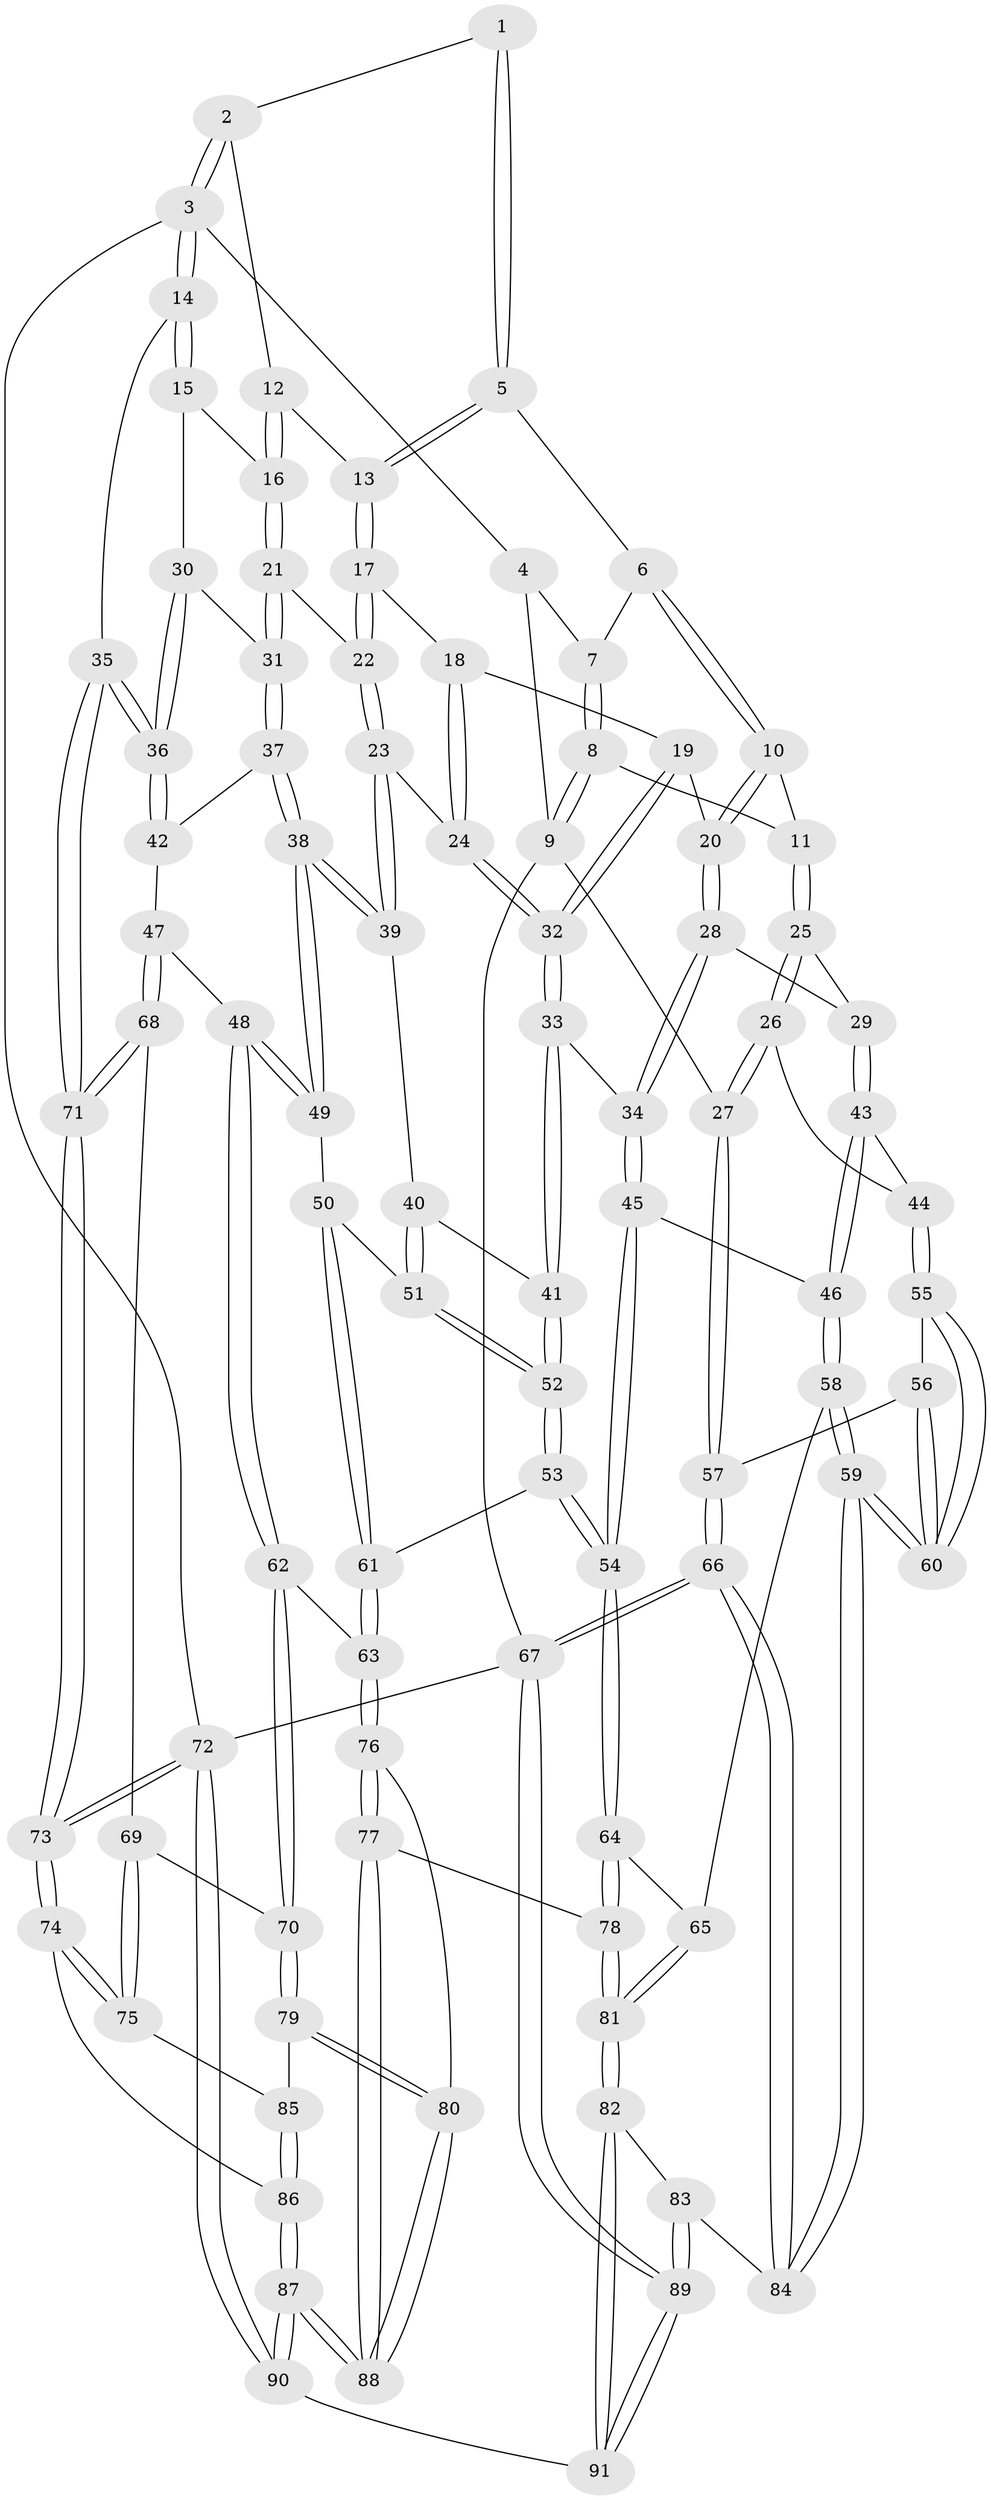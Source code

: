 // Generated by graph-tools (version 1.1) at 2025/11/02/27/25 16:11:51]
// undirected, 91 vertices, 224 edges
graph export_dot {
graph [start="1"]
  node [color=gray90,style=filled];
  1 [pos="+0.6885939036736328+0"];
  2 [pos="+1+0"];
  3 [pos="+1+0"];
  4 [pos="+0.22180347546588214+0"];
  5 [pos="+0.690001420733222+0.026521899357481317"];
  6 [pos="+0.3743569832451125+0.09858005640778797"];
  7 [pos="+0.2365328657173204+0"];
  8 [pos="+0.15083450794049738+0.12611791567524253"];
  9 [pos="+0+0.27400215500447506"];
  10 [pos="+0.3921502738279474+0.2265079945475939"];
  11 [pos="+0.22488231072622947+0.24005482564981262"];
  12 [pos="+0.8921473633237312+0.12930506383975787"];
  13 [pos="+0.6966341266291861+0.0559635836159471"];
  14 [pos="+1+0.206650031995002"];
  15 [pos="+1+0.2089151895817089"];
  16 [pos="+0.9745903381345764+0.19871952176930516"];
  17 [pos="+0.6835874688786997+0.10253360648760051"];
  18 [pos="+0.6367732558689232+0.16255286465515825"];
  19 [pos="+0.48609760422158704+0.252160134414224"];
  20 [pos="+0.4076028149630032+0.24155408576796708"];
  21 [pos="+0.863274310627364+0.3124618681449109"];
  22 [pos="+0.7852133223077292+0.27703361711791796"];
  23 [pos="+0.7094140735602473+0.38940424644560157"];
  24 [pos="+0.6597917408052546+0.36514713222491774"];
  25 [pos="+0.1950630917954626+0.319638348487412"];
  26 [pos="+0.050169348509711886+0.40020474968033765"];
  27 [pos="+0+0.4027525367238149"];
  28 [pos="+0.3450099437428873+0.4138861719203687"];
  29 [pos="+0.32632068035675754+0.4268612661676912"];
  30 [pos="+0.9554580040907098+0.35482933186610505"];
  31 [pos="+0.8797273510443335+0.4104104822089322"];
  32 [pos="+0.5451854484847072+0.40932644395699214"];
  33 [pos="+0.5310438831140709+0.44945103719617974"];
  34 [pos="+0.5113742210885078+0.4547541242996983"];
  35 [pos="+1+0.42414411049809303"];
  36 [pos="+1+0.42444716723526776"];
  37 [pos="+0.8784983313740754+0.428515421565366"];
  38 [pos="+0.8590415497102423+0.4448250331823969"];
  39 [pos="+0.7471781276494971+0.4510683198784444"];
  40 [pos="+0.7439972133961839+0.45603509559049926"];
  41 [pos="+0.5422317407295395+0.4639472711935152"];
  42 [pos="+0.9547524694180972+0.4494077395416264"];
  43 [pos="+0.31154939594175035+0.4640416475538944"];
  44 [pos="+0.2208143604245144+0.5133324989740164"];
  45 [pos="+0.4207628362289966+0.5740749620009641"];
  46 [pos="+0.38485245116640837+0.5770982978178488"];
  47 [pos="+0.9718758845811968+0.6156009414211229"];
  48 [pos="+0.8776231115790555+0.5897155912374821"];
  49 [pos="+0.8691409251362647+0.579377031034518"];
  50 [pos="+0.7538268381489145+0.5940164070565109"];
  51 [pos="+0.7121524616403992+0.5307245865687023"];
  52 [pos="+0.5978004071278293+0.5667524558546857"];
  53 [pos="+0.5814816670797358+0.6224408321359053"];
  54 [pos="+0.550984125425261+0.6664076358959689"];
  55 [pos="+0.20960291366421083+0.5780906908506435"];
  56 [pos="+0+0.5753822180998744"];
  57 [pos="+0+0.5721995372523665"];
  58 [pos="+0.3192812822523636+0.6880901271196581"];
  59 [pos="+0.24010494059847218+0.7089813599585408"];
  60 [pos="+0.23715055318677727+0.7041873172332047"];
  61 [pos="+0.7423837416546379+0.6612590408983189"];
  62 [pos="+0.8273788106324746+0.7150185502214889"];
  63 [pos="+0.7502990716043729+0.6851429360303518"];
  64 [pos="+0.5471404933767668+0.6995008290463337"];
  65 [pos="+0.3570058839959684+0.7065883378744268"];
  66 [pos="+0+0.8343343175458927"];
  67 [pos="+0+1"];
  68 [pos="+0.9900768957670214+0.6276272386102012"];
  69 [pos="+0.965452028999513+0.6559117516980976"];
  70 [pos="+0.85098787908253+0.7495894450512455"];
  71 [pos="+1+0.6692847466143195"];
  72 [pos="+1+1"];
  73 [pos="+1+0.8496518395016118"];
  74 [pos="+1+0.8418130231989723"];
  75 [pos="+0.9310304212806575+0.8116521882014053"];
  76 [pos="+0.6247142250768328+0.8158610300597107"];
  77 [pos="+0.5924879834399129+0.8210884170643871"];
  78 [pos="+0.5866672761492038+0.8215945472324123"];
  79 [pos="+0.8626423047384781+0.7997155102055102"];
  80 [pos="+0.7717134563529221+0.8562706199890119"];
  81 [pos="+0.49150482303236986+0.9525220877224843"];
  82 [pos="+0.47449436910944937+0.9911538758814876"];
  83 [pos="+0.2209130973288116+0.8306593770914721"];
  84 [pos="+0.20629656038302274+0.8003321170354396"];
  85 [pos="+0.8858427258673738+0.8106872976580953"];
  86 [pos="+0.8955092498060956+0.9452831560183225"];
  87 [pos="+0.8265658631606044+1"];
  88 [pos="+0.8006168970441138+1"];
  89 [pos="+0+1"];
  90 [pos="+0.8274418016571742+1"];
  91 [pos="+0.48335423161291635+1"];
  1 -- 2;
  1 -- 5;
  1 -- 5;
  2 -- 3;
  2 -- 3;
  2 -- 12;
  3 -- 4;
  3 -- 14;
  3 -- 14;
  3 -- 72;
  4 -- 7;
  4 -- 9;
  5 -- 6;
  5 -- 13;
  5 -- 13;
  6 -- 7;
  6 -- 10;
  6 -- 10;
  7 -- 8;
  7 -- 8;
  8 -- 9;
  8 -- 9;
  8 -- 11;
  9 -- 27;
  9 -- 67;
  10 -- 11;
  10 -- 20;
  10 -- 20;
  11 -- 25;
  11 -- 25;
  12 -- 13;
  12 -- 16;
  12 -- 16;
  13 -- 17;
  13 -- 17;
  14 -- 15;
  14 -- 15;
  14 -- 35;
  15 -- 16;
  15 -- 30;
  16 -- 21;
  16 -- 21;
  17 -- 18;
  17 -- 22;
  17 -- 22;
  18 -- 19;
  18 -- 24;
  18 -- 24;
  19 -- 20;
  19 -- 32;
  19 -- 32;
  20 -- 28;
  20 -- 28;
  21 -- 22;
  21 -- 31;
  21 -- 31;
  22 -- 23;
  22 -- 23;
  23 -- 24;
  23 -- 39;
  23 -- 39;
  24 -- 32;
  24 -- 32;
  25 -- 26;
  25 -- 26;
  25 -- 29;
  26 -- 27;
  26 -- 27;
  26 -- 44;
  27 -- 57;
  27 -- 57;
  28 -- 29;
  28 -- 34;
  28 -- 34;
  29 -- 43;
  29 -- 43;
  30 -- 31;
  30 -- 36;
  30 -- 36;
  31 -- 37;
  31 -- 37;
  32 -- 33;
  32 -- 33;
  33 -- 34;
  33 -- 41;
  33 -- 41;
  34 -- 45;
  34 -- 45;
  35 -- 36;
  35 -- 36;
  35 -- 71;
  35 -- 71;
  36 -- 42;
  36 -- 42;
  37 -- 38;
  37 -- 38;
  37 -- 42;
  38 -- 39;
  38 -- 39;
  38 -- 49;
  38 -- 49;
  39 -- 40;
  40 -- 41;
  40 -- 51;
  40 -- 51;
  41 -- 52;
  41 -- 52;
  42 -- 47;
  43 -- 44;
  43 -- 46;
  43 -- 46;
  44 -- 55;
  44 -- 55;
  45 -- 46;
  45 -- 54;
  45 -- 54;
  46 -- 58;
  46 -- 58;
  47 -- 48;
  47 -- 68;
  47 -- 68;
  48 -- 49;
  48 -- 49;
  48 -- 62;
  48 -- 62;
  49 -- 50;
  50 -- 51;
  50 -- 61;
  50 -- 61;
  51 -- 52;
  51 -- 52;
  52 -- 53;
  52 -- 53;
  53 -- 54;
  53 -- 54;
  53 -- 61;
  54 -- 64;
  54 -- 64;
  55 -- 56;
  55 -- 60;
  55 -- 60;
  56 -- 57;
  56 -- 60;
  56 -- 60;
  57 -- 66;
  57 -- 66;
  58 -- 59;
  58 -- 59;
  58 -- 65;
  59 -- 60;
  59 -- 60;
  59 -- 84;
  59 -- 84;
  61 -- 63;
  61 -- 63;
  62 -- 63;
  62 -- 70;
  62 -- 70;
  63 -- 76;
  63 -- 76;
  64 -- 65;
  64 -- 78;
  64 -- 78;
  65 -- 81;
  65 -- 81;
  66 -- 67;
  66 -- 67;
  66 -- 84;
  66 -- 84;
  67 -- 89;
  67 -- 89;
  67 -- 72;
  68 -- 69;
  68 -- 71;
  68 -- 71;
  69 -- 70;
  69 -- 75;
  69 -- 75;
  70 -- 79;
  70 -- 79;
  71 -- 73;
  71 -- 73;
  72 -- 73;
  72 -- 73;
  72 -- 90;
  72 -- 90;
  73 -- 74;
  73 -- 74;
  74 -- 75;
  74 -- 75;
  74 -- 86;
  75 -- 85;
  76 -- 77;
  76 -- 77;
  76 -- 80;
  77 -- 78;
  77 -- 88;
  77 -- 88;
  78 -- 81;
  78 -- 81;
  79 -- 80;
  79 -- 80;
  79 -- 85;
  80 -- 88;
  80 -- 88;
  81 -- 82;
  81 -- 82;
  82 -- 83;
  82 -- 91;
  82 -- 91;
  83 -- 84;
  83 -- 89;
  83 -- 89;
  85 -- 86;
  85 -- 86;
  86 -- 87;
  86 -- 87;
  87 -- 88;
  87 -- 88;
  87 -- 90;
  87 -- 90;
  89 -- 91;
  89 -- 91;
  90 -- 91;
}
